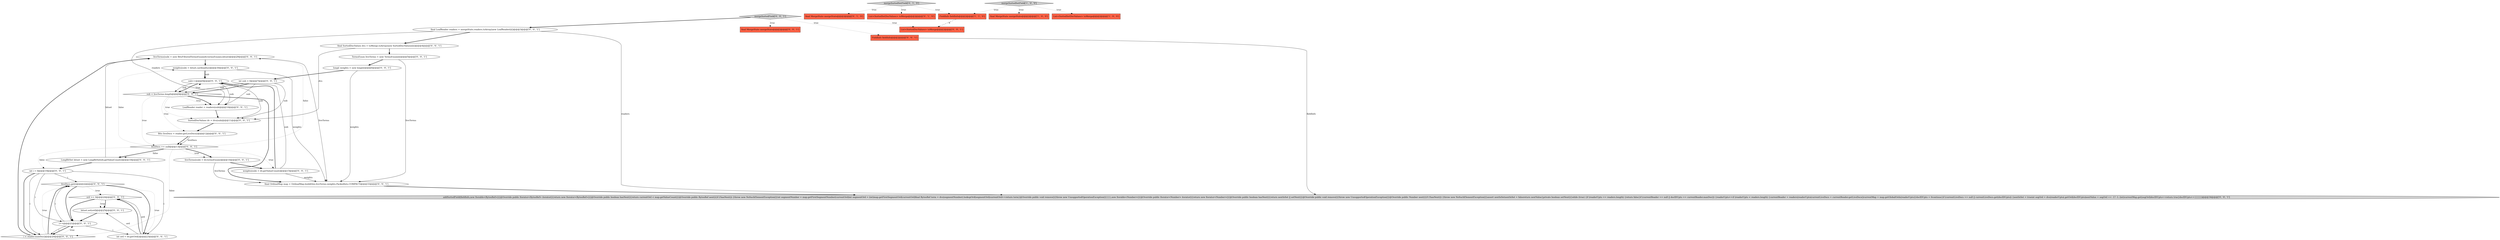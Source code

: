 digraph {
11 [style = filled, label = "liveTerms(sub( = new BitsFilteredTermsEnum(dv.termsEnum(),bitset)@@@29@@@['0', '0', '1']", fillcolor = white, shape = ellipse image = "AAA0AAABBB3BBB"];
6 [style = filled, label = "mergeSortedSetField['0', '1', '0']", fillcolor = lightgray, shape = diamond image = "AAA0AAABBB2BBB"];
27 [style = filled, label = "sub < liveTerms.length@@@8@@@['0', '0', '1']", fillcolor = white, shape = diamond image = "AAA0AAABBB3BBB"];
16 [style = filled, label = "sub++@@@9@@@['0', '0', '1']", fillcolor = white, shape = ellipse image = "AAA0AAABBB3BBB"];
3 [style = filled, label = "FieldInfo fieldInfo@@@2@@@['1', '1', '0']", fillcolor = tomato, shape = box image = "AAA0AAABBB1BBB"];
1 [style = filled, label = "final MergeState mergeState@@@2@@@['1', '0', '0']", fillcolor = tomato, shape = box image = "AAA0AAABBB1BBB"];
7 [style = filled, label = "int i = 0@@@19@@@['0', '0', '1']", fillcolor = white, shape = ellipse image = "AAA0AAABBB3BBB"];
29 [style = filled, label = "liveDocs == null@@@13@@@['0', '0', '1']", fillcolor = white, shape = diamond image = "AAA0AAABBB3BBB"];
9 [style = filled, label = "final MergeState mergeState@@@2@@@['0', '0', '1']", fillcolor = tomato, shape = box image = "AAA0AAABBB3BBB"];
17 [style = filled, label = "weights(sub( = bitset.cardinality()@@@30@@@['0', '0', '1']", fillcolor = white, shape = ellipse image = "AAA0AAABBB3BBB"];
24 [style = filled, label = "int sub = 0@@@7@@@['0', '0', '1']", fillcolor = white, shape = ellipse image = "AAA0AAABBB3BBB"];
26 [style = filled, label = "final OrdinalMap map = OrdinalMap.build(this,liveTerms,weights,PackedInts.COMPACT)@@@33@@@['0', '0', '1']", fillcolor = white, shape = ellipse image = "AAA0AAABBB3BBB"];
10 [style = filled, label = "LeafReader reader = readers(sub(@@@10@@@['0', '0', '1']", fillcolor = white, shape = ellipse image = "AAA0AAABBB3BBB"];
8 [style = filled, label = "liveDocs.get(i)@@@22@@@['0', '0', '1']", fillcolor = white, shape = diamond image = "AAA0AAABBB3BBB"];
18 [style = filled, label = "addSortedField(fieldInfo,new Iterable<BytesRef>(){@Override public Iterator<BytesRef> iterator(){return new Iterator<BytesRef>(){@Override public boolean hasNext(){return currentOrd < map.getValueCount()}@Override public BytesRef next(){if (!hasNext()) {throw new NoSuchElementException()}int segmentNumber = map.getFirstSegmentNumber(currentOrd)int segmentOrd = (int)map.getFirstSegmentOrd(currentOrd)final BytesRef term = dvs(segmentNumber(.lookupOrd(segmentOrd)currentOrd++return term}@Override public void remove(){throw new UnsupportedOperationException()}}}},new Iterable<Number>(){@Override public Iterator<Number> iterator(){return new Iterator<Number>(){@Override public boolean hasNext(){return nextIsSet || setNext()}@Override public void remove(){throw new UnsupportedOperationException()}@Override public Number next(){if (!hasNext()) {throw new NoSuchElementException()}assert nextIsSetnextIsSet = falsereturn nextValue}private boolean setNext(){while (true) {if (readerUpto == readers.length) {return false}if (currentReader == null || docIDUpto == currentReader.maxDoc()) {readerUpto++if (readerUpto < readers.length) {currentReader = readers(readerUpto(currentLiveDocs = currentReader.getLiveDocs()currentMap = map.getGlobalOrds(readerUpto)}docIDUpto = 0continue}if (currentLiveDocs == null || currentLiveDocs.get(docIDUpto)) {nextIsSet = trueint segOrd = dvs(readerUpto(.getOrd(docIDUpto)nextValue = segOrd == -1? -1: (int)currentMap.get(segOrd)docIDUpto++return true}docIDUpto++}}}}})@@@34@@@['0', '0', '1']", fillcolor = lightgray, shape = ellipse image = "AAA0AAABBB3BBB"];
0 [style = filled, label = "mergeSortedSetField['1', '0', '0']", fillcolor = lightgray, shape = diamond image = "AAA0AAABBB1BBB"];
4 [style = filled, label = "List<SortedSetDocValues> toMerge@@@2@@@['0', '1', '0']", fillcolor = tomato, shape = box image = "AAA0AAABBB2BBB"];
20 [style = filled, label = "long(( weights = new long((((@@@6@@@['0', '0', '1']", fillcolor = white, shape = ellipse image = "AAA0AAABBB3BBB"];
19 [style = filled, label = "mergeSortedField['0', '0', '1']", fillcolor = lightgray, shape = diamond image = "AAA0AAABBB3BBB"];
31 [style = filled, label = "SortedDocValues dv = dvs(sub(@@@11@@@['0', '0', '1']", fillcolor = white, shape = ellipse image = "AAA0AAABBB3BBB"];
28 [style = filled, label = "final SortedDocValues dvs = toMerge.toArray(new SortedDocValues(((()@@@4@@@['0', '0', '1']", fillcolor = white, shape = ellipse image = "AAA0AAABBB3BBB"];
13 [style = filled, label = "final LeafReader readers = mergeState.readers.toArray(new LeafReader(((()@@@3@@@['0', '0', '1']", fillcolor = white, shape = ellipse image = "AAA0AAABBB3BBB"];
23 [style = filled, label = "LongBitSet bitset = new LongBitSet(dv.getValueCount())@@@18@@@['0', '0', '1']", fillcolor = white, shape = ellipse image = "AAA0AAABBB3BBB"];
5 [style = filled, label = "final MergeState mergeState@@@2@@@['0', '1', '0']", fillcolor = tomato, shape = box image = "AAA0AAABBB2BBB"];
34 [style = filled, label = "TermsEnum liveTerms = new TermsEnum((((@@@5@@@['0', '0', '1']", fillcolor = white, shape = ellipse image = "AAA0AAABBB3BBB"];
22 [style = filled, label = "ord >= 0@@@24@@@['0', '0', '1']", fillcolor = white, shape = diamond image = "AAA0AAABBB3BBB"];
25 [style = filled, label = "bitset.set(ord)@@@25@@@['0', '0', '1']", fillcolor = white, shape = ellipse image = "AAA0AAABBB3BBB"];
2 [style = filled, label = "List<SortedSetDocValues> toMerge@@@2@@@['1', '0', '0']", fillcolor = tomato, shape = box image = "AAA0AAABBB1BBB"];
35 [style = filled, label = "weights(sub( = dv.getValueCount()@@@15@@@['0', '0', '1']", fillcolor = white, shape = ellipse image = "AAA0AAABBB3BBB"];
14 [style = filled, label = "i < reader.maxDoc()@@@20@@@['0', '0', '1']", fillcolor = white, shape = diamond image = "AAA0AAABBB3BBB"];
33 [style = filled, label = "i++@@@21@@@['0', '0', '1']", fillcolor = white, shape = ellipse image = "AAA0AAABBB3BBB"];
15 [style = filled, label = "Bits liveDocs = reader.getLiveDocs()@@@12@@@['0', '0', '1']", fillcolor = white, shape = ellipse image = "AAA0AAABBB3BBB"];
12 [style = filled, label = "liveTerms(sub( = dv.termsEnum()@@@14@@@['0', '0', '1']", fillcolor = white, shape = ellipse image = "AAA0AAABBB3BBB"];
21 [style = filled, label = "int ord = dv.getOrd(i)@@@23@@@['0', '0', '1']", fillcolor = white, shape = ellipse image = "AAA0AAABBB3BBB"];
32 [style = filled, label = "List<SortedDocValues> toMerge@@@2@@@['0', '0', '1']", fillcolor = tomato, shape = box image = "AAA0AAABBB3BBB"];
30 [style = filled, label = "FieldInfo fieldInfo@@@2@@@['0', '0', '1']", fillcolor = tomato, shape = box image = "AAA0AAABBB3BBB"];
30->18 [style = solid, label="fieldInfo"];
28->31 [style = solid, label="dvs"];
24->27 [style = solid, label="sub"];
21->22 [style = bold, label=""];
34->26 [style = solid, label="liveTerms"];
7->14 [style = solid, label="i"];
33->21 [style = solid, label="i"];
22->33 [style = bold, label=""];
3->32 [style = dashed, label="0"];
27->15 [style = dotted, label="true"];
13->18 [style = solid, label="readers"];
14->11 [style = bold, label=""];
34->20 [style = bold, label=""];
19->32 [style = dotted, label="true"];
29->11 [style = dotted, label="false"];
29->12 [style = dotted, label="true"];
16->27 [style = solid, label="sub"];
6->4 [style = dotted, label="true"];
11->26 [style = solid, label="liveTerms"];
28->34 [style = bold, label=""];
12->35 [style = bold, label=""];
14->8 [style = bold, label=""];
17->16 [style = solid, label="sub"];
21->25 [style = solid, label="ord"];
29->12 [style = bold, label=""];
24->27 [style = bold, label=""];
17->16 [style = bold, label=""];
26->18 [style = bold, label=""];
0->1 [style = dotted, label="true"];
27->16 [style = dotted, label="true"];
27->29 [style = dotted, label="true"];
25->33 [style = bold, label=""];
13->28 [style = bold, label=""];
20->26 [style = solid, label="weights"];
11->17 [style = bold, label=""];
12->26 [style = solid, label="liveTerms"];
7->14 [style = bold, label=""];
24->10 [style = solid, label="sub"];
22->25 [style = dotted, label="true"];
6->5 [style = dotted, label="true"];
7->8 [style = solid, label="i"];
22->25 [style = bold, label=""];
27->26 [style = bold, label=""];
29->14 [style = dotted, label="false"];
21->22 [style = solid, label="ord"];
31->15 [style = bold, label=""];
13->10 [style = solid, label="readers"];
7->21 [style = solid, label="i"];
27->10 [style = dotted, label="true"];
0->2 [style = dotted, label="true"];
15->29 [style = bold, label=""];
15->29 [style = solid, label="liveDocs"];
14->33 [style = dotted, label="true"];
29->35 [style = dotted, label="true"];
0->3 [style = dotted, label="true"];
19->9 [style = dotted, label="true"];
8->22 [style = dotted, label="true"];
8->21 [style = bold, label=""];
19->13 [style = bold, label=""];
16->10 [style = solid, label="sub"];
16->31 [style = solid, label="sub"];
16->27 [style = bold, label=""];
33->8 [style = solid, label="i"];
20->24 [style = bold, label=""];
33->14 [style = bold, label=""];
35->26 [style = solid, label="weights"];
29->7 [style = dotted, label="false"];
27->31 [style = dotted, label="true"];
35->16 [style = solid, label="sub"];
7->33 [style = solid, label="i"];
23->11 [style = solid, label="bitset"];
24->31 [style = solid, label="sub"];
29->17 [style = dotted, label="false"];
8->21 [style = dotted, label="true"];
14->8 [style = dotted, label="true"];
10->31 [style = bold, label=""];
35->16 [style = bold, label=""];
29->23 [style = bold, label=""];
29->23 [style = dotted, label="false"];
17->26 [style = solid, label="weights"];
27->10 [style = bold, label=""];
6->3 [style = dotted, label="true"];
23->7 [style = bold, label=""];
33->14 [style = solid, label="i"];
19->30 [style = dotted, label="true"];
8->33 [style = bold, label=""];
}

